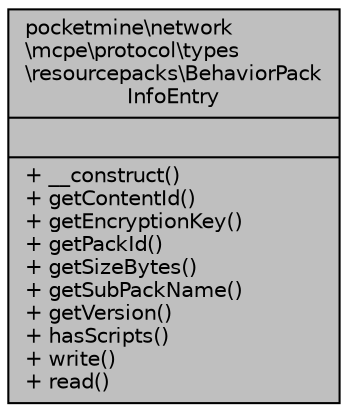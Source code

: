 digraph "pocketmine\network\mcpe\protocol\types\resourcepacks\BehaviorPackInfoEntry"
{
 // INTERACTIVE_SVG=YES
 // LATEX_PDF_SIZE
  edge [fontname="Helvetica",fontsize="10",labelfontname="Helvetica",labelfontsize="10"];
  node [fontname="Helvetica",fontsize="10",shape=record];
  Node1 [label="{pocketmine\\network\l\\mcpe\\protocol\\types\l\\resourcepacks\\BehaviorPack\lInfoEntry\n||+ __construct()\l+ getContentId()\l+ getEncryptionKey()\l+ getPackId()\l+ getSizeBytes()\l+ getSubPackName()\l+ getVersion()\l+ hasScripts()\l+ write()\l+ read()\l}",height=0.2,width=0.4,color="black", fillcolor="grey75", style="filled", fontcolor="black",tooltip=" "];
}
